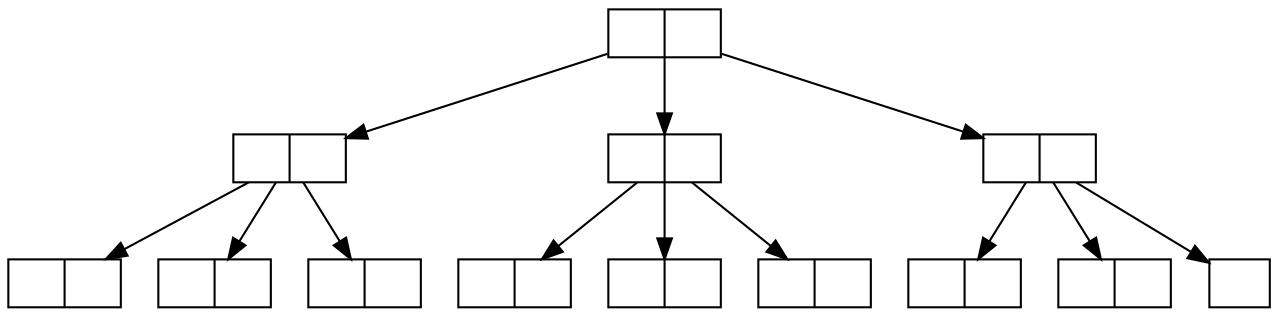 digraph c1 {
    graph[ordering=out];
    node [shape = record,height=.1,label=" | "];
    n0 -> n1;
    n0 -> n2;
    n0 -> n3;
    n1 -> n4;
    n1 -> n5;
    n1 -> n6;
    n2 -> n7;
    n2 -> n8;
    n2 -> n9;
    n3 -> n10;
    n3 -> n11
    n12[label="", width=.4]
    n3 -> n12;
}